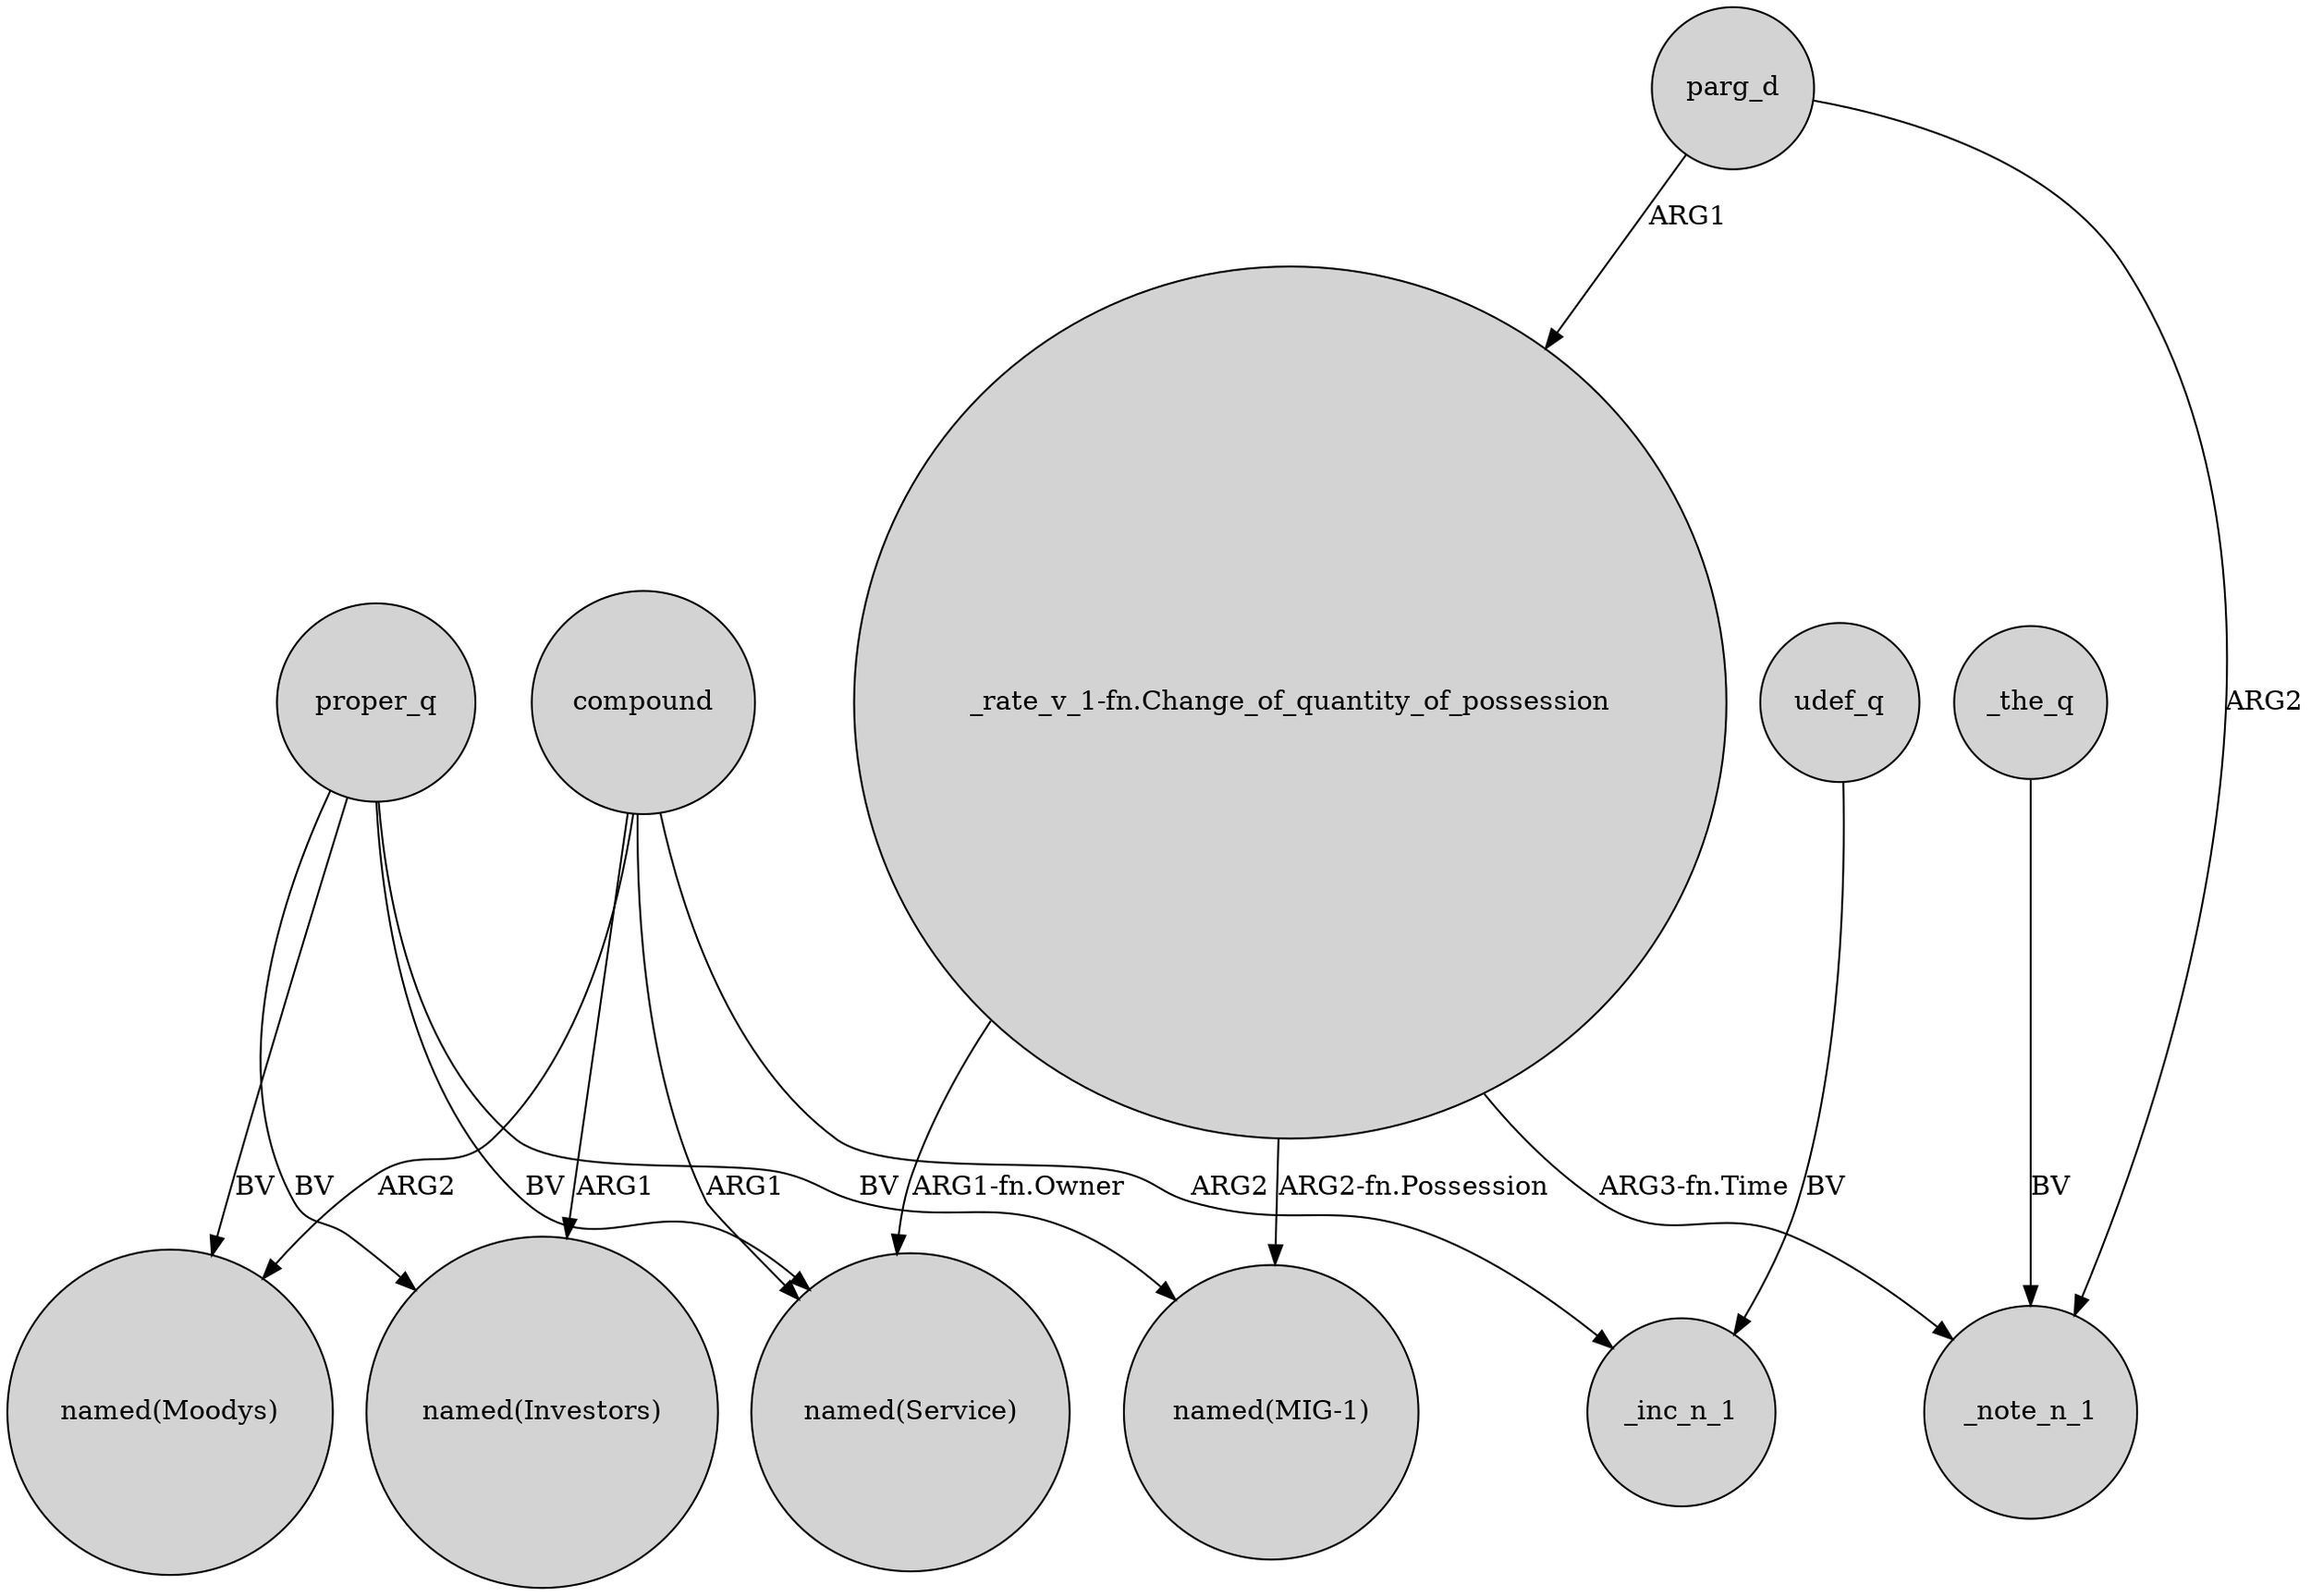 digraph {
	node [shape=circle style=filled]
	"_rate_v_1-fn.Change_of_quantity_of_possession" -> "named(MIG-1)" [label="ARG2-fn.Possession"]
	proper_q -> "named(MIG-1)" [label=BV]
	"_rate_v_1-fn.Change_of_quantity_of_possession" -> _note_n_1 [label="ARG3-fn.Time"]
	compound -> "named(Investors)" [label=ARG1]
	proper_q -> "named(Investors)" [label=BV]
	"_rate_v_1-fn.Change_of_quantity_of_possession" -> "named(Service)" [label="ARG1-fn.Owner"]
	proper_q -> "named(Service)" [label=BV]
	compound -> _inc_n_1 [label=ARG2]
	parg_d -> "_rate_v_1-fn.Change_of_quantity_of_possession" [label=ARG1]
	_the_q -> _note_n_1 [label=BV]
	parg_d -> _note_n_1 [label=ARG2]
	compound -> "named(Moodys)" [label=ARG2]
	udef_q -> _inc_n_1 [label=BV]
	proper_q -> "named(Moodys)" [label=BV]
	compound -> "named(Service)" [label=ARG1]
}
